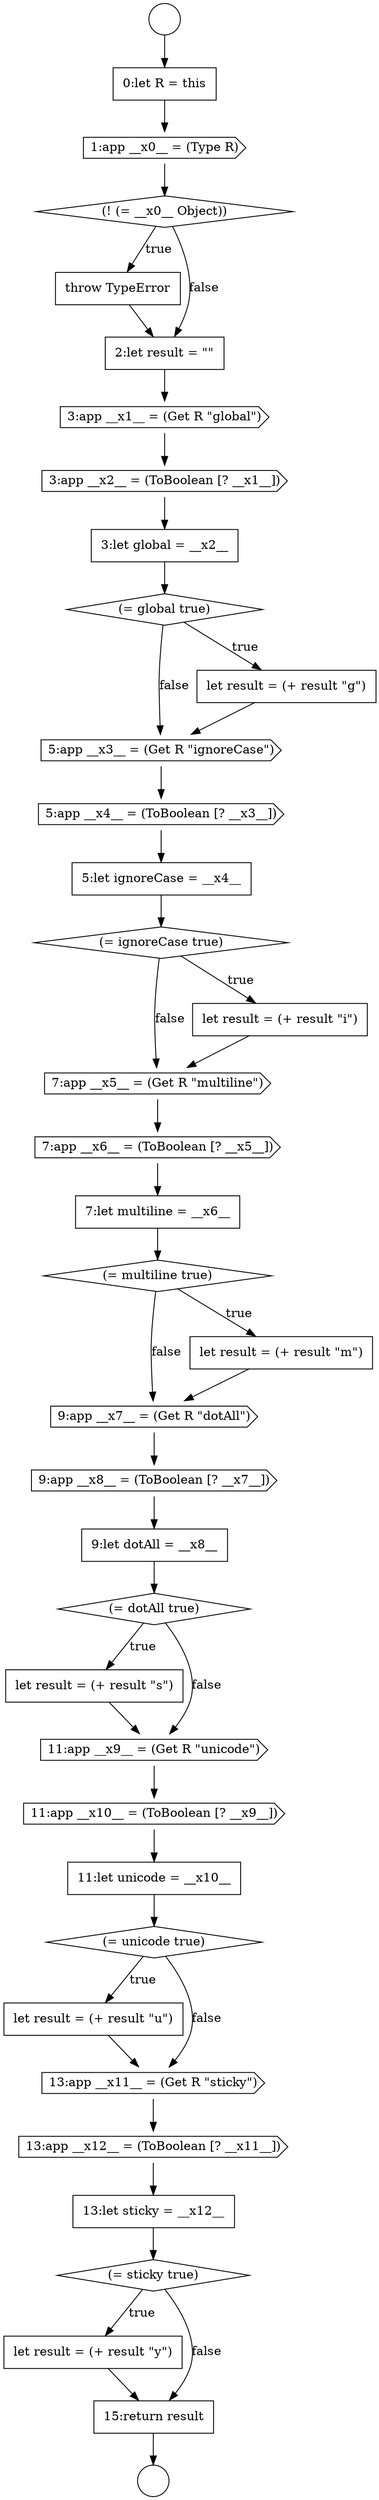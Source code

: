 digraph {
  node14404 [shape=diamond, label=<<font color="black">(= dotAll true)</font>> color="black" fillcolor="white" style=filled]
  node14382 [shape=cds, label=<<font color="black">1:app __x0__ = (Type R)</font>> color="black" fillcolor="white" style=filled]
  node14396 [shape=cds, label=<<font color="black">7:app __x5__ = (Get R &quot;multiline&quot;)</font>> color="black" fillcolor="white" style=filled]
  node14391 [shape=cds, label=<<font color="black">5:app __x3__ = (Get R &quot;ignoreCase&quot;)</font>> color="black" fillcolor="white" style=filled]
  node14410 [shape=none, margin=0, label=<<font color="black">
    <table border="0" cellborder="1" cellspacing="0" cellpadding="10">
      <tr><td align="left">let result = (+ result &quot;u&quot;)</td></tr>
    </table>
  </font>> color="black" fillcolor="white" style=filled]
  node14405 [shape=none, margin=0, label=<<font color="black">
    <table border="0" cellborder="1" cellspacing="0" cellpadding="10">
      <tr><td align="left">let result = (+ result &quot;s&quot;)</td></tr>
    </table>
  </font>> color="black" fillcolor="white" style=filled]
  node14392 [shape=cds, label=<<font color="black">5:app __x4__ = (ToBoolean [? __x3__])</font>> color="black" fillcolor="white" style=filled]
  node14388 [shape=none, margin=0, label=<<font color="black">
    <table border="0" cellborder="1" cellspacing="0" cellpadding="10">
      <tr><td align="left">3:let global = __x2__</td></tr>
    </table>
  </font>> color="black" fillcolor="white" style=filled]
  node14394 [shape=diamond, label=<<font color="black">(= ignoreCase true)</font>> color="black" fillcolor="white" style=filled]
  node14384 [shape=none, margin=0, label=<<font color="black">
    <table border="0" cellborder="1" cellspacing="0" cellpadding="10">
      <tr><td align="left">throw TypeError</td></tr>
    </table>
  </font>> color="black" fillcolor="white" style=filled]
  node14402 [shape=cds, label=<<font color="black">9:app __x8__ = (ToBoolean [? __x7__])</font>> color="black" fillcolor="white" style=filled]
  node14412 [shape=cds, label=<<font color="black">13:app __x12__ = (ToBoolean [? __x11__])</font>> color="black" fillcolor="white" style=filled]
  node14389 [shape=diamond, label=<<font color="black">(= global true)</font>> color="black" fillcolor="white" style=filled]
  node14415 [shape=none, margin=0, label=<<font color="black">
    <table border="0" cellborder="1" cellspacing="0" cellpadding="10">
      <tr><td align="left">let result = (+ result &quot;y&quot;)</td></tr>
    </table>
  </font>> color="black" fillcolor="white" style=filled]
  node14399 [shape=diamond, label=<<font color="black">(= multiline true)</font>> color="black" fillcolor="white" style=filled]
  node14414 [shape=diamond, label=<<font color="black">(= sticky true)</font>> color="black" fillcolor="white" style=filled]
  node14409 [shape=diamond, label=<<font color="black">(= unicode true)</font>> color="black" fillcolor="white" style=filled]
  node14408 [shape=none, margin=0, label=<<font color="black">
    <table border="0" cellborder="1" cellspacing="0" cellpadding="10">
      <tr><td align="left">11:let unicode = __x10__</td></tr>
    </table>
  </font>> color="black" fillcolor="white" style=filled]
  node14387 [shape=cds, label=<<font color="black">3:app __x2__ = (ToBoolean [? __x1__])</font>> color="black" fillcolor="white" style=filled]
  node14401 [shape=cds, label=<<font color="black">9:app __x7__ = (Get R &quot;dotAll&quot;)</font>> color="black" fillcolor="white" style=filled]
  node14395 [shape=none, margin=0, label=<<font color="black">
    <table border="0" cellborder="1" cellspacing="0" cellpadding="10">
      <tr><td align="left">let result = (+ result &quot;i&quot;)</td></tr>
    </table>
  </font>> color="black" fillcolor="white" style=filled]
  node14380 [shape=circle label=" " color="black" fillcolor="white" style=filled]
  node14398 [shape=none, margin=0, label=<<font color="black">
    <table border="0" cellborder="1" cellspacing="0" cellpadding="10">
      <tr><td align="left">7:let multiline = __x6__</td></tr>
    </table>
  </font>> color="black" fillcolor="white" style=filled]
  node14381 [shape=none, margin=0, label=<<font color="black">
    <table border="0" cellborder="1" cellspacing="0" cellpadding="10">
      <tr><td align="left">0:let R = this</td></tr>
    </table>
  </font>> color="black" fillcolor="white" style=filled]
  node14413 [shape=none, margin=0, label=<<font color="black">
    <table border="0" cellborder="1" cellspacing="0" cellpadding="10">
      <tr><td align="left">13:let sticky = __x12__</td></tr>
    </table>
  </font>> color="black" fillcolor="white" style=filled]
  node14397 [shape=cds, label=<<font color="black">7:app __x6__ = (ToBoolean [? __x5__])</font>> color="black" fillcolor="white" style=filled]
  node14416 [shape=none, margin=0, label=<<font color="black">
    <table border="0" cellborder="1" cellspacing="0" cellpadding="10">
      <tr><td align="left">15:return result</td></tr>
    </table>
  </font>> color="black" fillcolor="white" style=filled]
  node14379 [shape=circle label=" " color="black" fillcolor="white" style=filled]
  node14406 [shape=cds, label=<<font color="black">11:app __x9__ = (Get R &quot;unicode&quot;)</font>> color="black" fillcolor="white" style=filled]
  node14385 [shape=none, margin=0, label=<<font color="black">
    <table border="0" cellborder="1" cellspacing="0" cellpadding="10">
      <tr><td align="left">2:let result = &quot;&quot;</td></tr>
    </table>
  </font>> color="black" fillcolor="white" style=filled]
  node14400 [shape=none, margin=0, label=<<font color="black">
    <table border="0" cellborder="1" cellspacing="0" cellpadding="10">
      <tr><td align="left">let result = (+ result &quot;m&quot;)</td></tr>
    </table>
  </font>> color="black" fillcolor="white" style=filled]
  node14383 [shape=diamond, label=<<font color="black">(! (= __x0__ Object))</font>> color="black" fillcolor="white" style=filled]
  node14403 [shape=none, margin=0, label=<<font color="black">
    <table border="0" cellborder="1" cellspacing="0" cellpadding="10">
      <tr><td align="left">9:let dotAll = __x8__</td></tr>
    </table>
  </font>> color="black" fillcolor="white" style=filled]
  node14393 [shape=none, margin=0, label=<<font color="black">
    <table border="0" cellborder="1" cellspacing="0" cellpadding="10">
      <tr><td align="left">5:let ignoreCase = __x4__</td></tr>
    </table>
  </font>> color="black" fillcolor="white" style=filled]
  node14386 [shape=cds, label=<<font color="black">3:app __x1__ = (Get R &quot;global&quot;)</font>> color="black" fillcolor="white" style=filled]
  node14411 [shape=cds, label=<<font color="black">13:app __x11__ = (Get R &quot;sticky&quot;)</font>> color="black" fillcolor="white" style=filled]
  node14390 [shape=none, margin=0, label=<<font color="black">
    <table border="0" cellborder="1" cellspacing="0" cellpadding="10">
      <tr><td align="left">let result = (+ result &quot;g&quot;)</td></tr>
    </table>
  </font>> color="black" fillcolor="white" style=filled]
  node14407 [shape=cds, label=<<font color="black">11:app __x10__ = (ToBoolean [? __x9__])</font>> color="black" fillcolor="white" style=filled]
  node14388 -> node14389 [ color="black"]
  node14389 -> node14390 [label=<<font color="black">true</font>> color="black"]
  node14389 -> node14391 [label=<<font color="black">false</font>> color="black"]
  node14397 -> node14398 [ color="black"]
  node14383 -> node14384 [label=<<font color="black">true</font>> color="black"]
  node14383 -> node14385 [label=<<font color="black">false</font>> color="black"]
  node14396 -> node14397 [ color="black"]
  node14395 -> node14396 [ color="black"]
  node14409 -> node14410 [label=<<font color="black">true</font>> color="black"]
  node14409 -> node14411 [label=<<font color="black">false</font>> color="black"]
  node14390 -> node14391 [ color="black"]
  node14401 -> node14402 [ color="black"]
  node14410 -> node14411 [ color="black"]
  node14381 -> node14382 [ color="black"]
  node14412 -> node14413 [ color="black"]
  node14393 -> node14394 [ color="black"]
  node14399 -> node14400 [label=<<font color="black">true</font>> color="black"]
  node14399 -> node14401 [label=<<font color="black">false</font>> color="black"]
  node14382 -> node14383 [ color="black"]
  node14406 -> node14407 [ color="black"]
  node14403 -> node14404 [ color="black"]
  node14400 -> node14401 [ color="black"]
  node14416 -> node14380 [ color="black"]
  node14385 -> node14386 [ color="black"]
  node14413 -> node14414 [ color="black"]
  node14411 -> node14412 [ color="black"]
  node14404 -> node14405 [label=<<font color="black">true</font>> color="black"]
  node14404 -> node14406 [label=<<font color="black">false</font>> color="black"]
  node14408 -> node14409 [ color="black"]
  node14402 -> node14403 [ color="black"]
  node14392 -> node14393 [ color="black"]
  node14391 -> node14392 [ color="black"]
  node14414 -> node14415 [label=<<font color="black">true</font>> color="black"]
  node14414 -> node14416 [label=<<font color="black">false</font>> color="black"]
  node14387 -> node14388 [ color="black"]
  node14398 -> node14399 [ color="black"]
  node14407 -> node14408 [ color="black"]
  node14384 -> node14385 [ color="black"]
  node14386 -> node14387 [ color="black"]
  node14415 -> node14416 [ color="black"]
  node14379 -> node14381 [ color="black"]
  node14394 -> node14395 [label=<<font color="black">true</font>> color="black"]
  node14394 -> node14396 [label=<<font color="black">false</font>> color="black"]
  node14405 -> node14406 [ color="black"]
}
